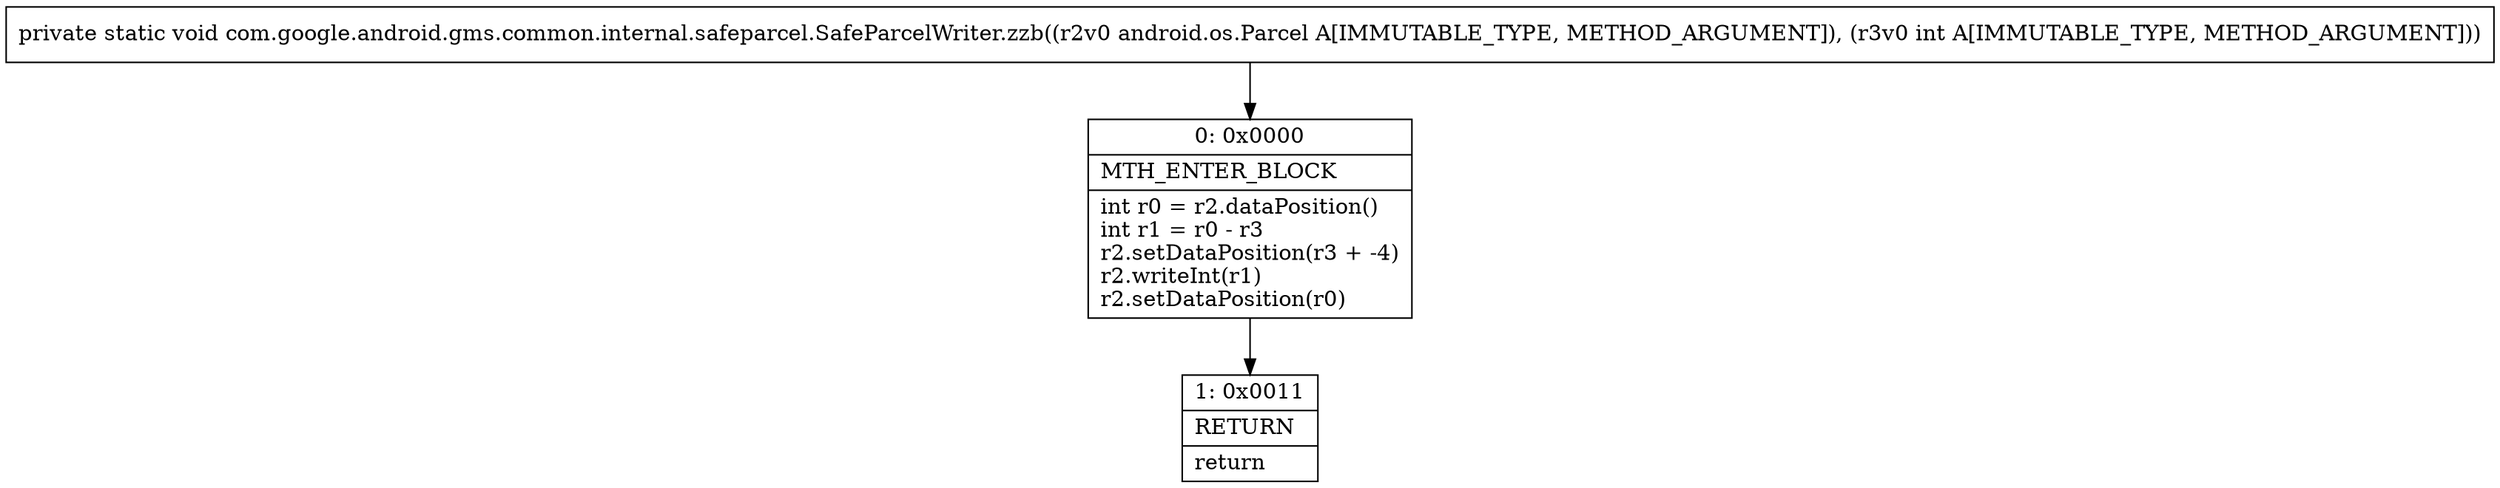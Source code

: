 digraph "CFG forcom.google.android.gms.common.internal.safeparcel.SafeParcelWriter.zzb(Landroid\/os\/Parcel;I)V" {
Node_0 [shape=record,label="{0\:\ 0x0000|MTH_ENTER_BLOCK\l|int r0 = r2.dataPosition()\lint r1 = r0 \- r3\lr2.setDataPosition(r3 + \-4)\lr2.writeInt(r1)\lr2.setDataPosition(r0)\l}"];
Node_1 [shape=record,label="{1\:\ 0x0011|RETURN\l|return\l}"];
MethodNode[shape=record,label="{private static void com.google.android.gms.common.internal.safeparcel.SafeParcelWriter.zzb((r2v0 android.os.Parcel A[IMMUTABLE_TYPE, METHOD_ARGUMENT]), (r3v0 int A[IMMUTABLE_TYPE, METHOD_ARGUMENT])) }"];
MethodNode -> Node_0;
Node_0 -> Node_1;
}

